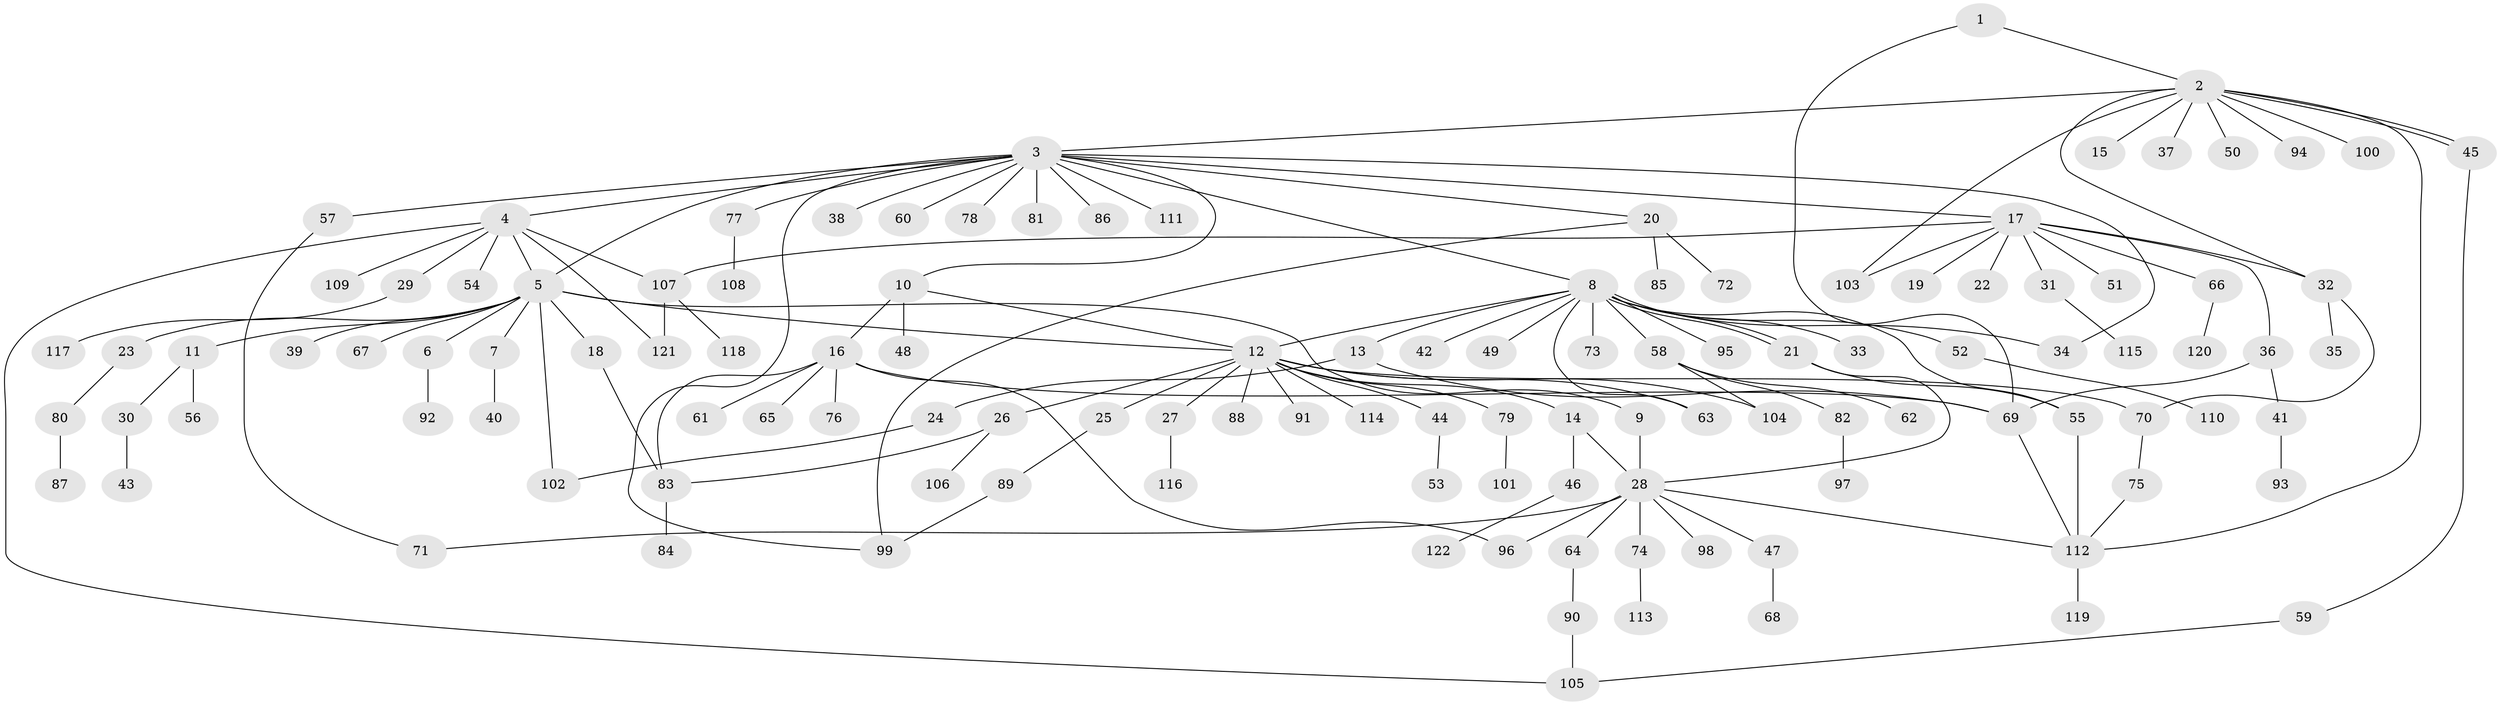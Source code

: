 // coarse degree distribution, {5: 0.02127659574468085, 27: 0.010638297872340425, 8: 0.010638297872340425, 25: 0.010638297872340425, 2: 0.2127659574468085, 1: 0.5319148936170213, 14: 0.010638297872340425, 3: 0.11702127659574468, 6: 0.010638297872340425, 9: 0.02127659574468085, 4: 0.031914893617021274, 7: 0.010638297872340425}
// Generated by graph-tools (version 1.1) at 2025/23/03/03/25 07:23:52]
// undirected, 122 vertices, 153 edges
graph export_dot {
graph [start="1"]
  node [color=gray90,style=filled];
  1;
  2;
  3;
  4;
  5;
  6;
  7;
  8;
  9;
  10;
  11;
  12;
  13;
  14;
  15;
  16;
  17;
  18;
  19;
  20;
  21;
  22;
  23;
  24;
  25;
  26;
  27;
  28;
  29;
  30;
  31;
  32;
  33;
  34;
  35;
  36;
  37;
  38;
  39;
  40;
  41;
  42;
  43;
  44;
  45;
  46;
  47;
  48;
  49;
  50;
  51;
  52;
  53;
  54;
  55;
  56;
  57;
  58;
  59;
  60;
  61;
  62;
  63;
  64;
  65;
  66;
  67;
  68;
  69;
  70;
  71;
  72;
  73;
  74;
  75;
  76;
  77;
  78;
  79;
  80;
  81;
  82;
  83;
  84;
  85;
  86;
  87;
  88;
  89;
  90;
  91;
  92;
  93;
  94;
  95;
  96;
  97;
  98;
  99;
  100;
  101;
  102;
  103;
  104;
  105;
  106;
  107;
  108;
  109;
  110;
  111;
  112;
  113;
  114;
  115;
  116;
  117;
  118;
  119;
  120;
  121;
  122;
  1 -- 2;
  1 -- 69;
  2 -- 3;
  2 -- 15;
  2 -- 32;
  2 -- 37;
  2 -- 45;
  2 -- 45;
  2 -- 50;
  2 -- 94;
  2 -- 100;
  2 -- 103;
  2 -- 112;
  3 -- 4;
  3 -- 5;
  3 -- 8;
  3 -- 10;
  3 -- 17;
  3 -- 20;
  3 -- 34;
  3 -- 38;
  3 -- 57;
  3 -- 60;
  3 -- 77;
  3 -- 78;
  3 -- 81;
  3 -- 86;
  3 -- 99;
  3 -- 111;
  4 -- 5;
  4 -- 29;
  4 -- 54;
  4 -- 105;
  4 -- 107;
  4 -- 109;
  4 -- 121;
  5 -- 6;
  5 -- 7;
  5 -- 9;
  5 -- 11;
  5 -- 12;
  5 -- 18;
  5 -- 23;
  5 -- 39;
  5 -- 67;
  5 -- 102;
  6 -- 92;
  7 -- 40;
  8 -- 12;
  8 -- 13;
  8 -- 21;
  8 -- 21;
  8 -- 33;
  8 -- 34;
  8 -- 42;
  8 -- 49;
  8 -- 52;
  8 -- 55;
  8 -- 58;
  8 -- 63;
  8 -- 73;
  8 -- 95;
  9 -- 28;
  10 -- 12;
  10 -- 16;
  10 -- 48;
  11 -- 30;
  11 -- 56;
  12 -- 14;
  12 -- 25;
  12 -- 26;
  12 -- 27;
  12 -- 44;
  12 -- 63;
  12 -- 70;
  12 -- 79;
  12 -- 88;
  12 -- 91;
  12 -- 104;
  12 -- 114;
  13 -- 24;
  13 -- 69;
  14 -- 28;
  14 -- 46;
  16 -- 61;
  16 -- 65;
  16 -- 69;
  16 -- 76;
  16 -- 83;
  16 -- 96;
  17 -- 19;
  17 -- 22;
  17 -- 31;
  17 -- 32;
  17 -- 36;
  17 -- 51;
  17 -- 66;
  17 -- 103;
  17 -- 107;
  18 -- 83;
  20 -- 72;
  20 -- 85;
  20 -- 99;
  21 -- 28;
  21 -- 55;
  23 -- 80;
  24 -- 102;
  25 -- 89;
  26 -- 83;
  26 -- 106;
  27 -- 116;
  28 -- 47;
  28 -- 64;
  28 -- 71;
  28 -- 74;
  28 -- 96;
  28 -- 98;
  28 -- 112;
  29 -- 117;
  30 -- 43;
  31 -- 115;
  32 -- 35;
  32 -- 70;
  36 -- 41;
  36 -- 69;
  41 -- 93;
  44 -- 53;
  45 -- 59;
  46 -- 122;
  47 -- 68;
  52 -- 110;
  55 -- 112;
  57 -- 71;
  58 -- 62;
  58 -- 82;
  58 -- 104;
  59 -- 105;
  64 -- 90;
  66 -- 120;
  69 -- 112;
  70 -- 75;
  74 -- 113;
  75 -- 112;
  77 -- 108;
  79 -- 101;
  80 -- 87;
  82 -- 97;
  83 -- 84;
  89 -- 99;
  90 -- 105;
  107 -- 118;
  107 -- 121;
  112 -- 119;
}
